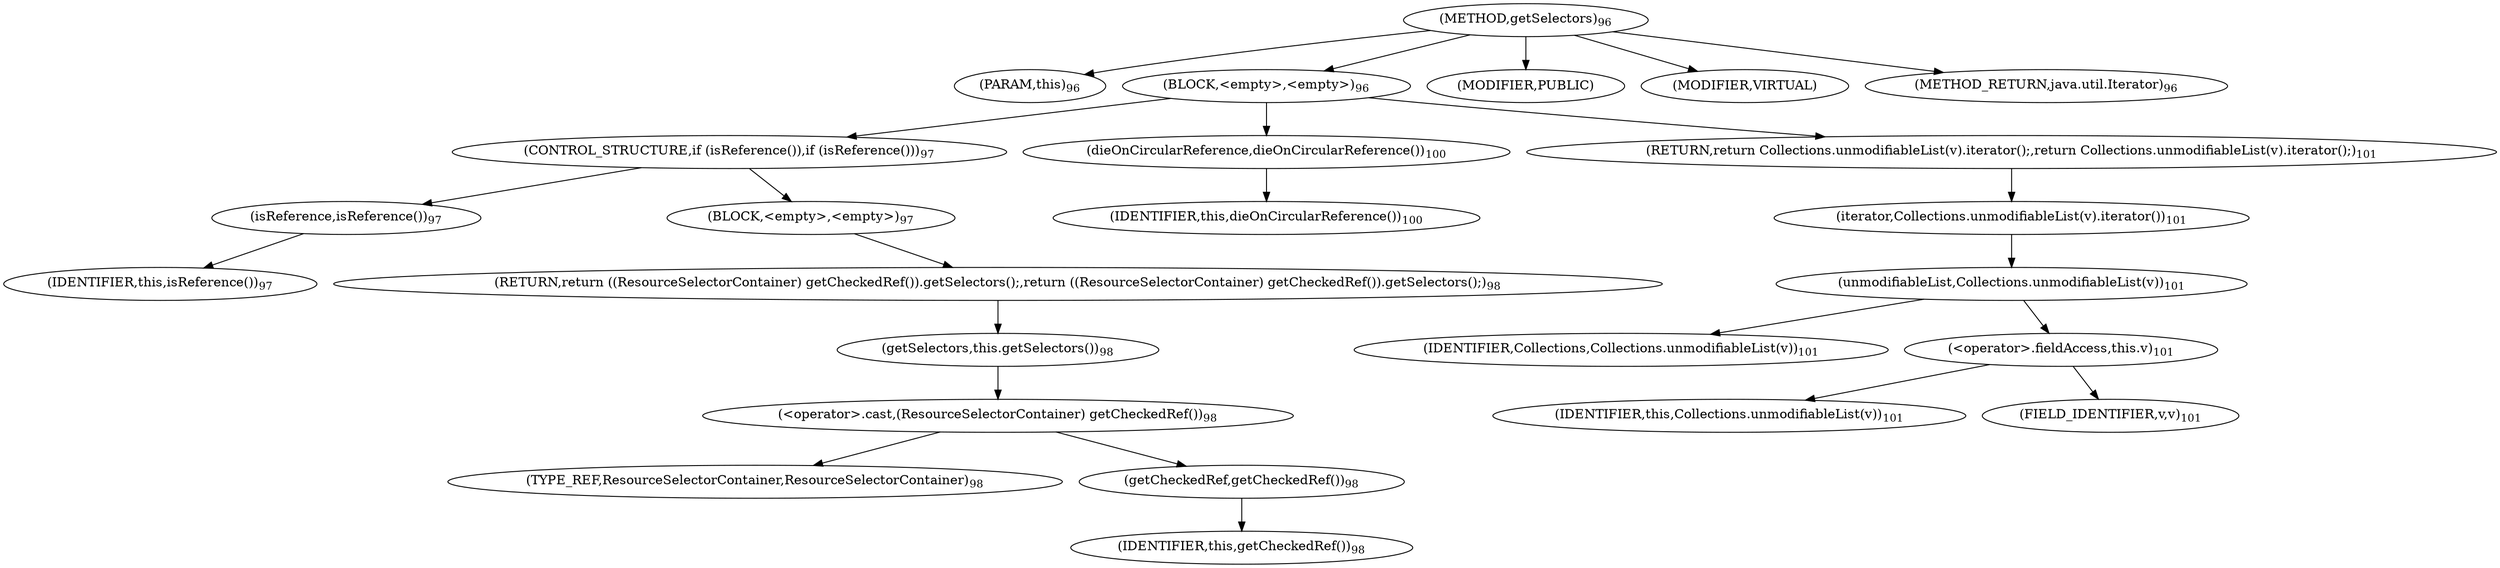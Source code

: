 digraph "getSelectors" {  
"145" [label = <(METHOD,getSelectors)<SUB>96</SUB>> ]
"18" [label = <(PARAM,this)<SUB>96</SUB>> ]
"146" [label = <(BLOCK,&lt;empty&gt;,&lt;empty&gt;)<SUB>96</SUB>> ]
"147" [label = <(CONTROL_STRUCTURE,if (isReference()),if (isReference()))<SUB>97</SUB>> ]
"148" [label = <(isReference,isReference())<SUB>97</SUB>> ]
"17" [label = <(IDENTIFIER,this,isReference())<SUB>97</SUB>> ]
"149" [label = <(BLOCK,&lt;empty&gt;,&lt;empty&gt;)<SUB>97</SUB>> ]
"150" [label = <(RETURN,return ((ResourceSelectorContainer) getCheckedRef()).getSelectors();,return ((ResourceSelectorContainer) getCheckedRef()).getSelectors();)<SUB>98</SUB>> ]
"151" [label = <(getSelectors,this.getSelectors())<SUB>98</SUB>> ]
"152" [label = <(&lt;operator&gt;.cast,(ResourceSelectorContainer) getCheckedRef())<SUB>98</SUB>> ]
"153" [label = <(TYPE_REF,ResourceSelectorContainer,ResourceSelectorContainer)<SUB>98</SUB>> ]
"154" [label = <(getCheckedRef,getCheckedRef())<SUB>98</SUB>> ]
"19" [label = <(IDENTIFIER,this,getCheckedRef())<SUB>98</SUB>> ]
"155" [label = <(dieOnCircularReference,dieOnCircularReference())<SUB>100</SUB>> ]
"20" [label = <(IDENTIFIER,this,dieOnCircularReference())<SUB>100</SUB>> ]
"156" [label = <(RETURN,return Collections.unmodifiableList(v).iterator();,return Collections.unmodifiableList(v).iterator();)<SUB>101</SUB>> ]
"157" [label = <(iterator,Collections.unmodifiableList(v).iterator())<SUB>101</SUB>> ]
"158" [label = <(unmodifiableList,Collections.unmodifiableList(v))<SUB>101</SUB>> ]
"159" [label = <(IDENTIFIER,Collections,Collections.unmodifiableList(v))<SUB>101</SUB>> ]
"160" [label = <(&lt;operator&gt;.fieldAccess,this.v)<SUB>101</SUB>> ]
"161" [label = <(IDENTIFIER,this,Collections.unmodifiableList(v))<SUB>101</SUB>> ]
"162" [label = <(FIELD_IDENTIFIER,v,v)<SUB>101</SUB>> ]
"163" [label = <(MODIFIER,PUBLIC)> ]
"164" [label = <(MODIFIER,VIRTUAL)> ]
"165" [label = <(METHOD_RETURN,java.util.Iterator)<SUB>96</SUB>> ]
  "145" -> "18" 
  "145" -> "146" 
  "145" -> "163" 
  "145" -> "164" 
  "145" -> "165" 
  "146" -> "147" 
  "146" -> "155" 
  "146" -> "156" 
  "147" -> "148" 
  "147" -> "149" 
  "148" -> "17" 
  "149" -> "150" 
  "150" -> "151" 
  "151" -> "152" 
  "152" -> "153" 
  "152" -> "154" 
  "154" -> "19" 
  "155" -> "20" 
  "156" -> "157" 
  "157" -> "158" 
  "158" -> "159" 
  "158" -> "160" 
  "160" -> "161" 
  "160" -> "162" 
}
